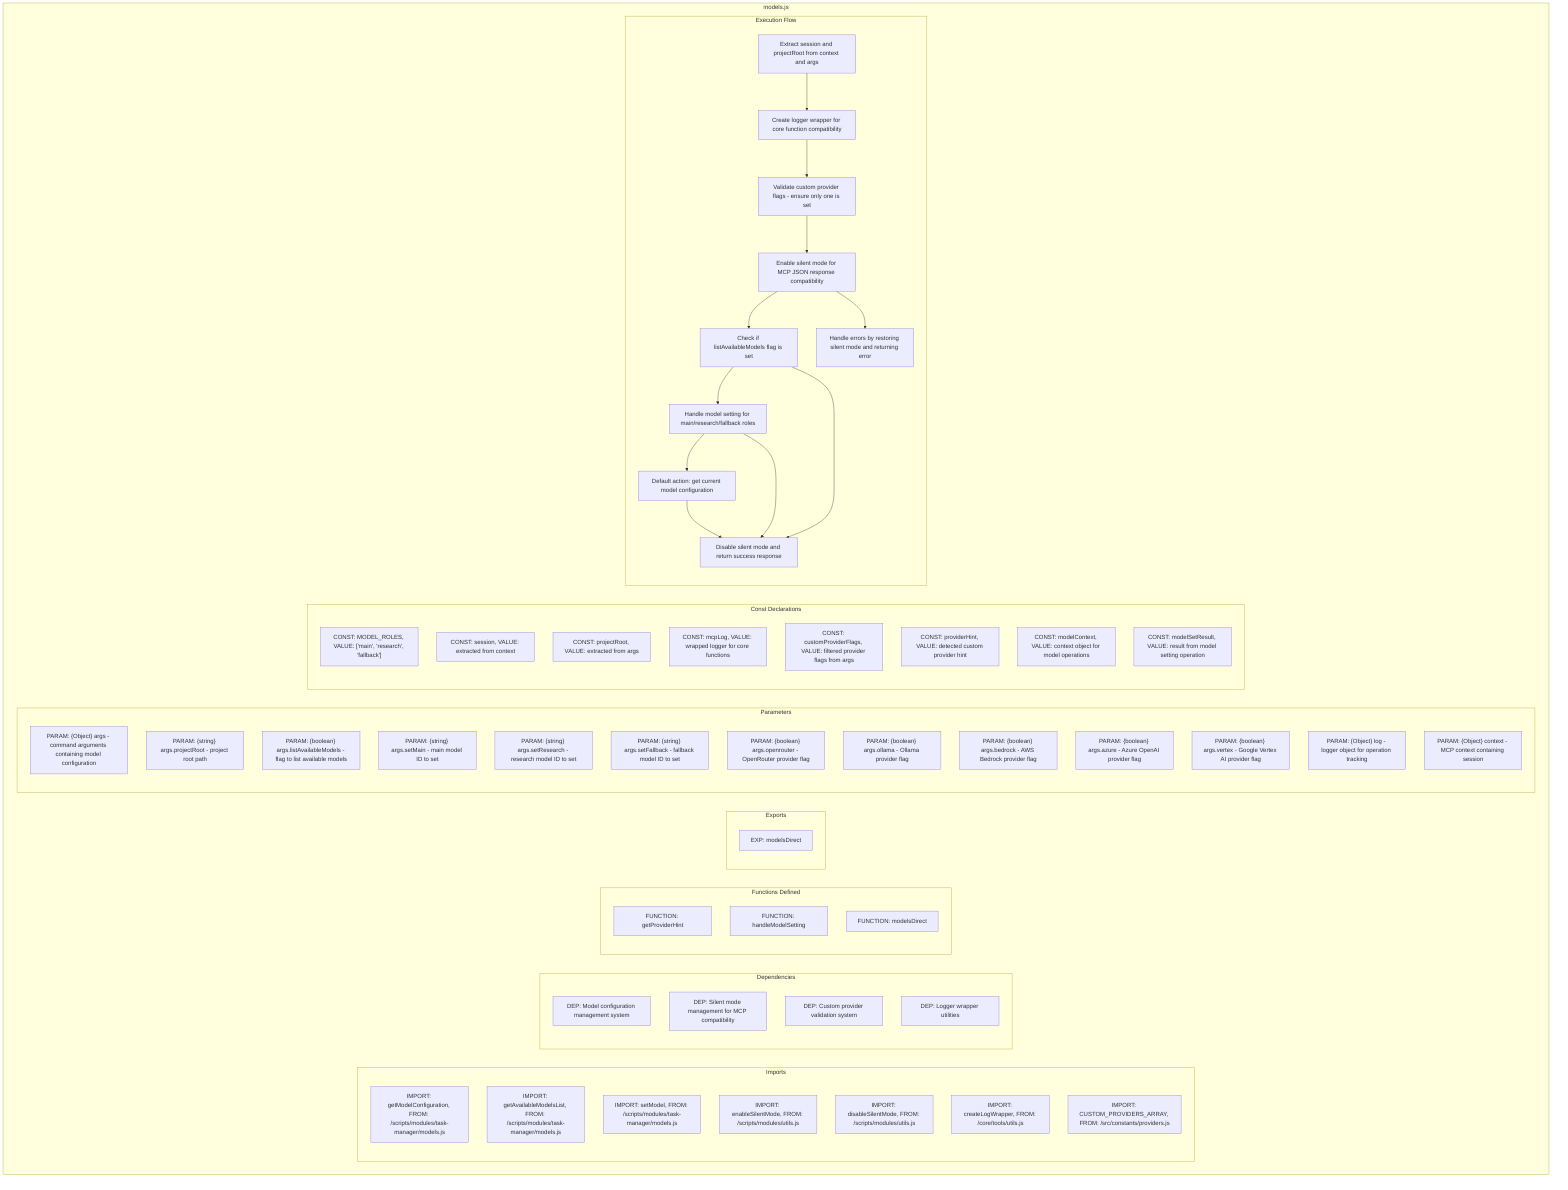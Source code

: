 flowchart TB
    subgraph Imports["Imports"]
        I1["IMPORT: getModelConfiguration, FROM: /scripts/modules/task-manager/models.js"]
        I2["IMPORT: getAvailableModelsList, FROM: /scripts/modules/task-manager/models.js"]
        I3["IMPORT: setModel, FROM: /scripts/modules/task-manager/models.js"]
        I4["IMPORT: enableSilentMode, FROM: /scripts/modules/utils.js"]
        I5["IMPORT: disableSilentMode, FROM: /scripts/modules/utils.js"]
        I6["IMPORT: createLogWrapper, FROM: /core/tools/utils.js"]
        I7["IMPORT: CUSTOM_PROVIDERS_ARRAY, FROM: /src/constants/providers.js"]
    end
    
    subgraph Dependencies["Dependencies"]
        D1["DEP: Model configuration management system"]
        D2["DEP: Silent mode management for MCP compatibility"]
        D3["DEP: Custom provider validation system"]
        D4["DEP: Logger wrapper utilities"]
    end
    
    subgraph FunctionsDefined["Functions Defined"]
        FU1["FUNCTION: getProviderHint"]
        FU2["FUNCTION: handleModelSetting"]
        FU3["FUNCTION: modelsDirect"]
    end
    
    subgraph Exports["Exports"]
        E1["EXP: modelsDirect"]
    end
    
    subgraph Parameters["Parameters"]
        P1["PARAM: {Object} args - command arguments containing model configuration"]
        P2["PARAM: {string} args.projectRoot - project root path"]
        P3["PARAM: {boolean} args.listAvailableModels - flag to list available models"]
        P4["PARAM: {string} args.setMain - main model ID to set"]
        P5["PARAM: {string} args.setResearch - research model ID to set"]
        P6["PARAM: {string} args.setFallback - fallback model ID to set"]
        P7["PARAM: {boolean} args.openrouter - OpenRouter provider flag"]
        P8["PARAM: {boolean} args.ollama - Ollama provider flag"]
        P9["PARAM: {boolean} args.bedrock - AWS Bedrock provider flag"]
        P10["PARAM: {boolean} args.azure - Azure OpenAI provider flag"]
        P11["PARAM: {boolean} args.vertex - Google Vertex AI provider flag"]
        P12["PARAM: {Object} log - logger object for operation tracking"]
        P13["PARAM: {Object} context - MCP context containing session"]
    end
    
    subgraph Constants["Const Declarations"]
        C1["CONST: MODEL_ROLES, VALUE: ['main', 'research', 'fallback']"]
        C2["CONST: session, VALUE: extracted from context"]
        C3["CONST: projectRoot, VALUE: extracted from args"]
        C4["CONST: mcpLog, VALUE: wrapped logger for core functions"]
        C5["CONST: customProviderFlags, VALUE: filtered provider flags from args"]
        C6["CONST: providerHint, VALUE: detected custom provider hint"]
        C7["CONST: modelContext, VALUE: context object for model operations"]
        C8["CONST: modelSetResult, VALUE: result from model setting operation"]
    end
    
    subgraph ExecutionFlow["Execution Flow"]
        FL1["Extract session and projectRoot from context and args"]
        FL2["Create logger wrapper for core function compatibility"]
        FL3["Validate custom provider flags - ensure only one is set"]
        FL4["Enable silent mode for MCP JSON response compatibility"]
        FL5["Check if listAvailableModels flag is set"]
        FL6["Handle model setting for main/research/fallback roles"]
        FL7["Default action: get current model configuration"]
        FL8["Disable silent mode and return success response"]
        FL9["Handle errors by restoring silent mode and returning error"]
    end
    
    subgraph FileName["models.js"]
        Imports
        Dependencies
        FunctionsDefined
        Exports
        Parameters
        Constants
        ExecutionFlow
    end
    
    FL1 --> FL2
    FL2 --> FL3
    FL3 --> FL4
    FL4 --> FL5
    FL5 --> FL6
    FL6 --> FL7
    FL7 --> FL8
    FL5 --> FL8
    FL6 --> FL8
    FL4 --> FL9